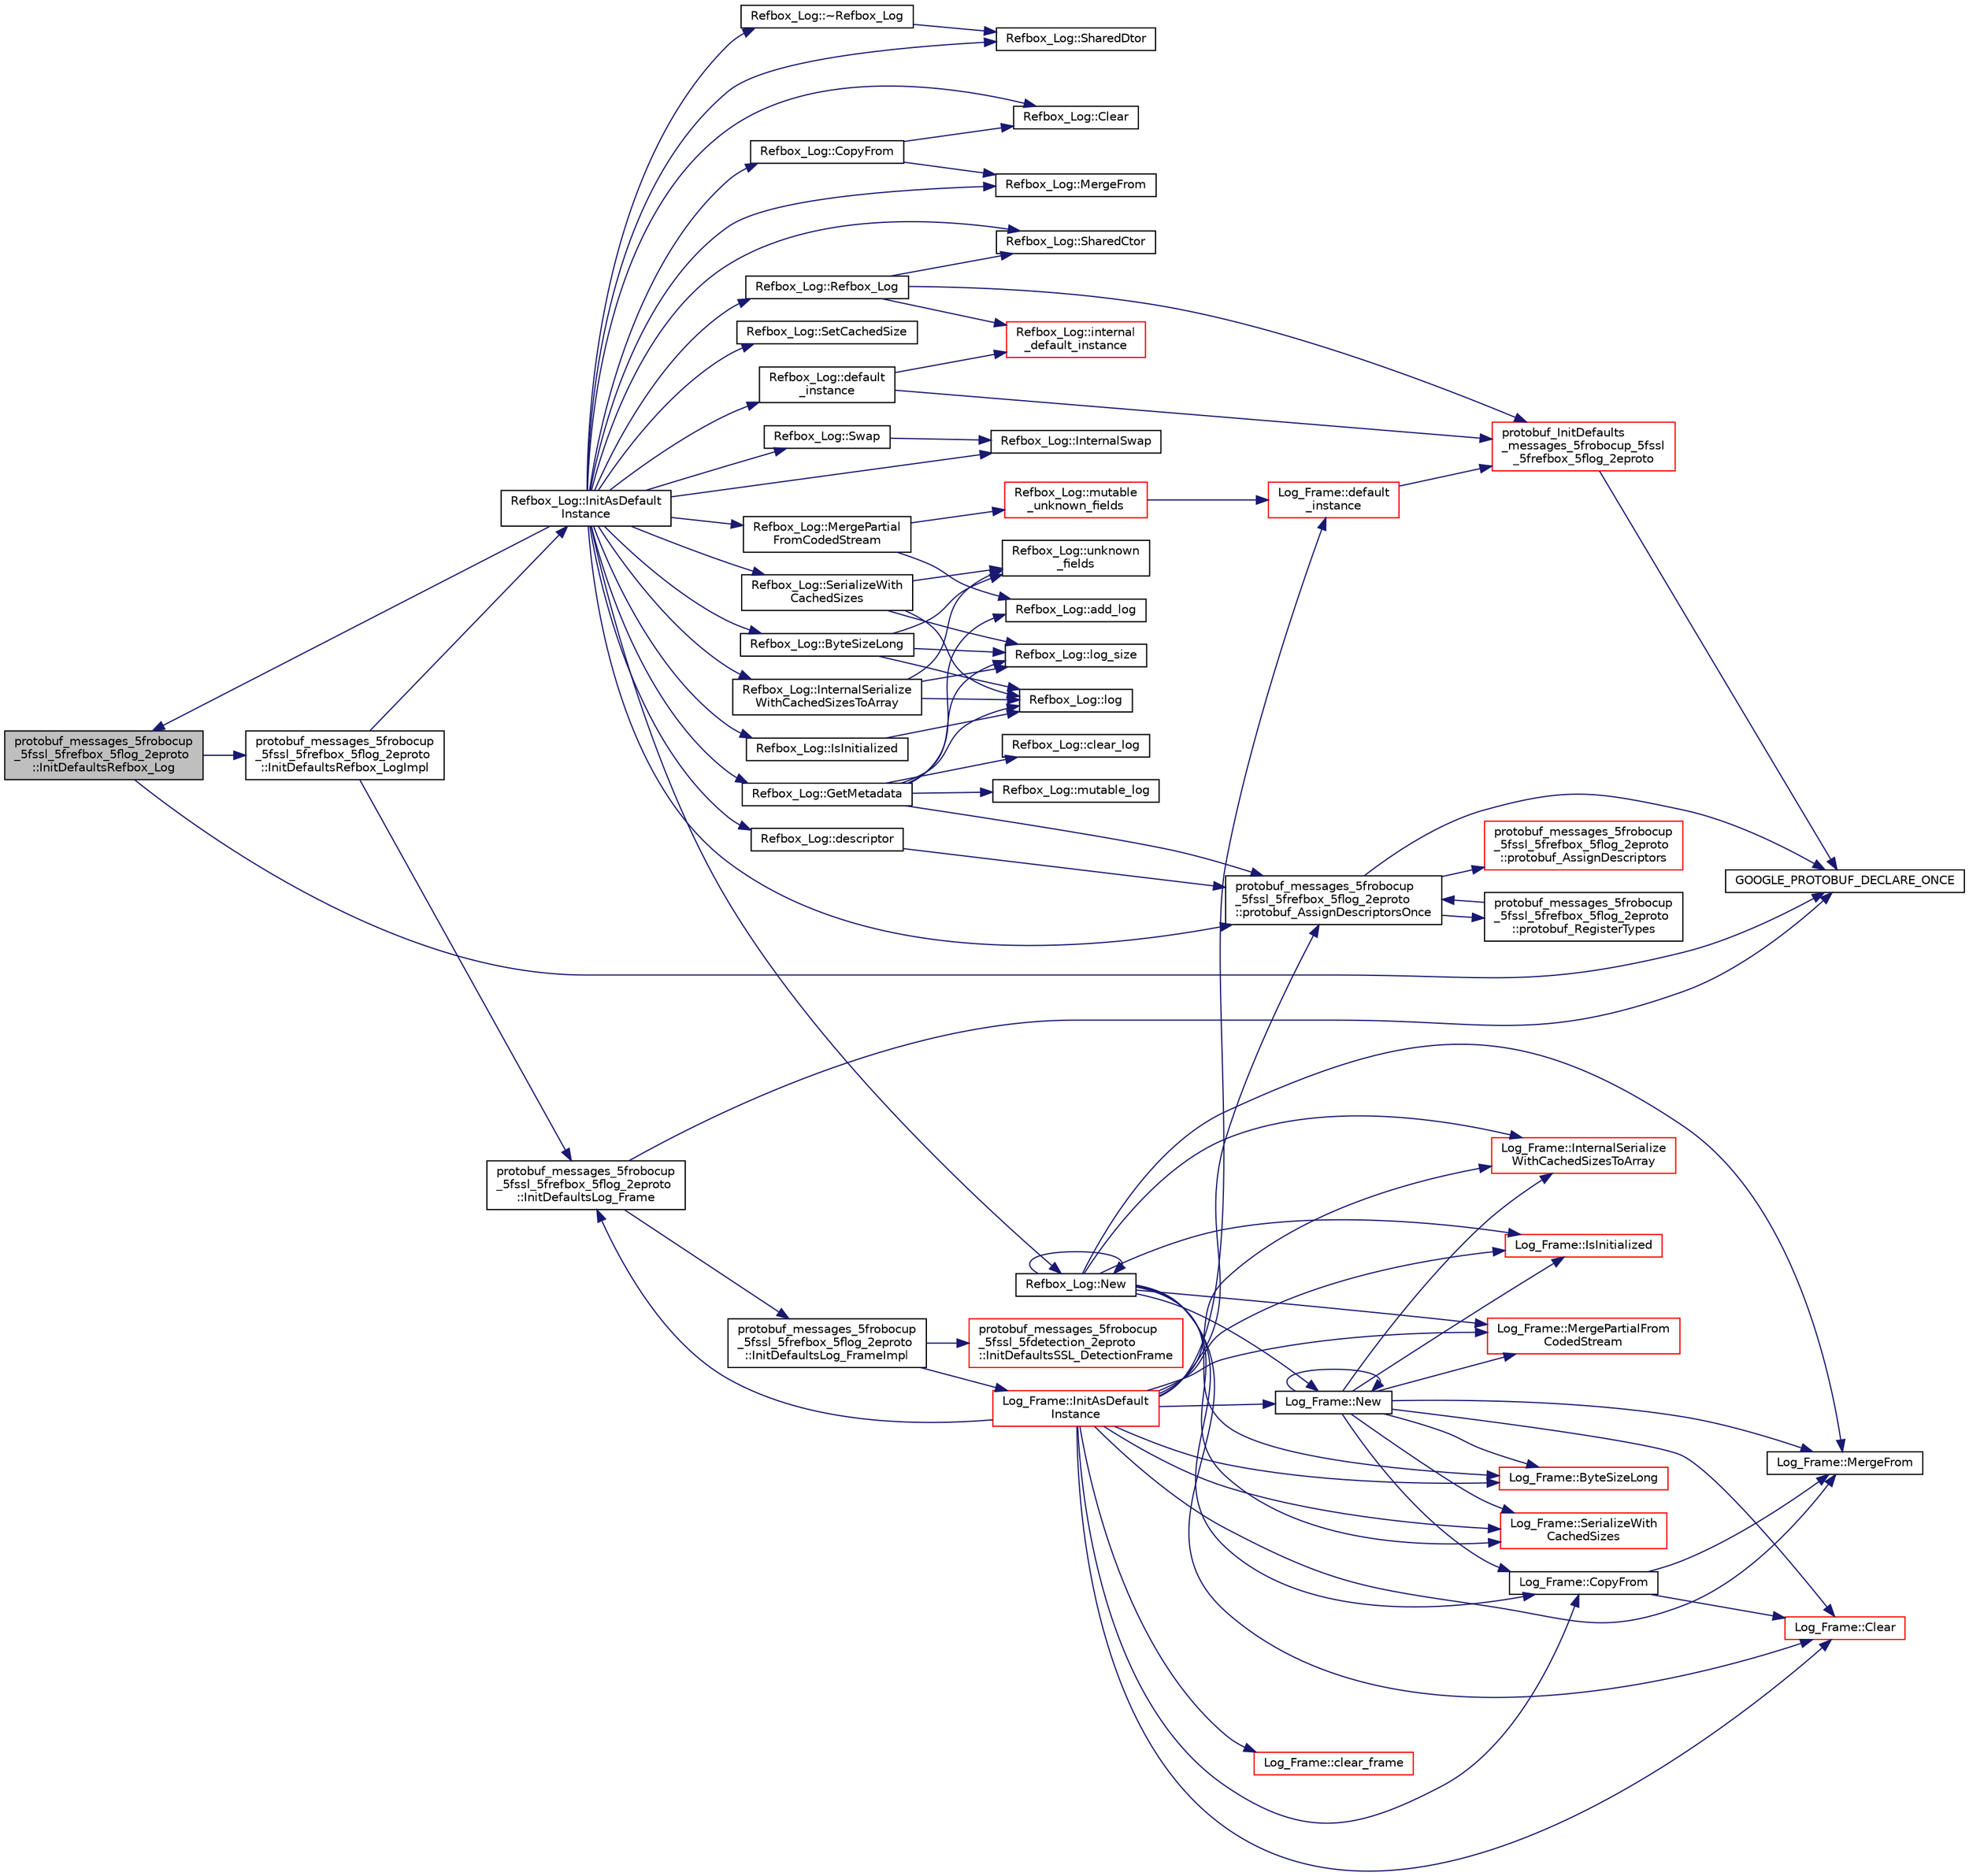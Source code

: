 digraph "protobuf_messages_5frobocup_5fssl_5frefbox_5flog_2eproto::InitDefaultsRefbox_Log"
{
 // INTERACTIVE_SVG=YES
  edge [fontname="Helvetica",fontsize="10",labelfontname="Helvetica",labelfontsize="10"];
  node [fontname="Helvetica",fontsize="10",shape=record];
  rankdir="LR";
  Node1 [label="protobuf_messages_5frobocup\l_5fssl_5frefbox_5flog_2eproto\l::InitDefaultsRefbox_Log",height=0.2,width=0.4,color="black", fillcolor="grey75", style="filled", fontcolor="black"];
  Node1 -> Node2 [color="midnightblue",fontsize="10",style="solid",fontname="Helvetica"];
  Node2 [label="GOOGLE_PROTOBUF_DECLARE_ONCE",height=0.2,width=0.4,color="black", fillcolor="white", style="filled",URL="$dc/d05/grsim__comm_2include_2proto_2messages__robocup__ssl__refbox__log_8pb_8cc.html#a3313e20d50668229b66f37793f2ceaa2"];
  Node1 -> Node3 [color="midnightblue",fontsize="10",style="solid",fontname="Helvetica"];
  Node3 [label="protobuf_messages_5frobocup\l_5fssl_5frefbox_5flog_2eproto\l::InitDefaultsRefbox_LogImpl",height=0.2,width=0.4,color="black", fillcolor="white", style="filled",URL="$d4/dad/namespaceprotobuf__messages__5frobocup__5fssl__5frefbox__5flog__2eproto.html#ac64137e00c06b68ff9a3f318aef43928"];
  Node3 -> Node4 [color="midnightblue",fontsize="10",style="solid",fontname="Helvetica"];
  Node4 [label="protobuf_messages_5frobocup\l_5fssl_5frefbox_5flog_2eproto\l::InitDefaultsLog_Frame",height=0.2,width=0.4,color="black", fillcolor="white", style="filled",URL="$d4/dad/namespaceprotobuf__messages__5frobocup__5fssl__5frefbox__5flog__2eproto.html#aef301de1aceeffdd6d5205a9b9346491"];
  Node4 -> Node2 [color="midnightblue",fontsize="10",style="solid",fontname="Helvetica"];
  Node4 -> Node5 [color="midnightblue",fontsize="10",style="solid",fontname="Helvetica"];
  Node5 [label="protobuf_messages_5frobocup\l_5fssl_5frefbox_5flog_2eproto\l::InitDefaultsLog_FrameImpl",height=0.2,width=0.4,color="black", fillcolor="white", style="filled",URL="$d4/dad/namespaceprotobuf__messages__5frobocup__5fssl__5frefbox__5flog__2eproto.html#abd9882c034981ae8ac1921514d48dde7"];
  Node5 -> Node6 [color="midnightblue",fontsize="10",style="solid",fontname="Helvetica"];
  Node6 [label="Log_Frame::InitAsDefault\lInstance",height=0.2,width=0.4,color="red", fillcolor="white", style="filled",URL="$da/d8c/class_log___frame.html#a4527e10e9dcdb77b87edf65115e0f628"];
  Node6 -> Node7 [color="midnightblue",fontsize="10",style="solid",fontname="Helvetica"];
  Node7 [label="Log_Frame::ByteSizeLong",height=0.2,width=0.4,color="red", fillcolor="white", style="filled",URL="$da/d8c/class_log___frame.html#a2ac6bb6c2577e4dc65afa11be20b123b"];
  Node6 -> Node8 [color="midnightblue",fontsize="10",style="solid",fontname="Helvetica"];
  Node8 [label="Log_Frame::Clear",height=0.2,width=0.4,color="red", fillcolor="white", style="filled",URL="$da/d8c/class_log___frame.html#ac70528d9eb249700d22b65a391f5ff10"];
  Node6 -> Node9 [color="midnightblue",fontsize="10",style="solid",fontname="Helvetica"];
  Node9 [label="Log_Frame::clear_frame",height=0.2,width=0.4,color="red", fillcolor="white", style="filled",URL="$da/d8c/class_log___frame.html#aec77bd4828b060974153185857c32631"];
  Node6 -> Node10 [color="midnightblue",fontsize="10",style="solid",fontname="Helvetica"];
  Node10 [label="Log_Frame::CopyFrom",height=0.2,width=0.4,color="black", fillcolor="white", style="filled",URL="$da/d8c/class_log___frame.html#a1c12b78be2786ad034b873a4378d123a"];
  Node10 -> Node8 [color="midnightblue",fontsize="10",style="solid",fontname="Helvetica"];
  Node10 -> Node11 [color="midnightblue",fontsize="10",style="solid",fontname="Helvetica"];
  Node11 [label="Log_Frame::MergeFrom",height=0.2,width=0.4,color="black", fillcolor="white", style="filled",URL="$da/d8c/class_log___frame.html#ad5f4cd1b891c2748f287b7d23446d149"];
  Node6 -> Node12 [color="midnightblue",fontsize="10",style="solid",fontname="Helvetica"];
  Node12 [label="Log_Frame::default\l_instance",height=0.2,width=0.4,color="red", fillcolor="white", style="filled",URL="$da/d8c/class_log___frame.html#a354dde04724294a61e0dd056e1b7b2a4"];
  Node12 -> Node13 [color="midnightblue",fontsize="10",style="solid",fontname="Helvetica"];
  Node13 [label="protobuf_InitDefaults\l_messages_5frobocup_5fssl\l_5frefbox_5flog_2eproto",height=0.2,width=0.4,color="red", fillcolor="white", style="filled",URL="$dc/d05/grsim__comm_2include_2proto_2messages__robocup__ssl__refbox__log_8pb_8cc.html#a01a8b0f267aae4ee09bf5044b755ece7"];
  Node13 -> Node2 [color="midnightblue",fontsize="10",style="solid",fontname="Helvetica"];
  Node6 -> Node4 [color="midnightblue",fontsize="10",style="solid",fontname="Helvetica"];
  Node6 -> Node14 [color="midnightblue",fontsize="10",style="solid",fontname="Helvetica"];
  Node14 [label="Log_Frame::InternalSerialize\lWithCachedSizesToArray",height=0.2,width=0.4,color="red", fillcolor="white", style="filled",URL="$da/d8c/class_log___frame.html#adfe0ade50d7fa28cb82b5655b71fefaa"];
  Node6 -> Node15 [color="midnightblue",fontsize="10",style="solid",fontname="Helvetica"];
  Node15 [label="Log_Frame::IsInitialized",height=0.2,width=0.4,color="red", fillcolor="white", style="filled",URL="$da/d8c/class_log___frame.html#ae527abc5e64ff6220b15d332eddd4104"];
  Node6 -> Node11 [color="midnightblue",fontsize="10",style="solid",fontname="Helvetica"];
  Node6 -> Node16 [color="midnightblue",fontsize="10",style="solid",fontname="Helvetica"];
  Node16 [label="Log_Frame::MergePartialFrom\lCodedStream",height=0.2,width=0.4,color="red", fillcolor="white", style="filled",URL="$da/d8c/class_log___frame.html#a2bdf8d9bdfd9347e06763e25cca43366"];
  Node6 -> Node17 [color="midnightblue",fontsize="10",style="solid",fontname="Helvetica"];
  Node17 [label="Log_Frame::New",height=0.2,width=0.4,color="black", fillcolor="white", style="filled",URL="$da/d8c/class_log___frame.html#a8e19f7f80745e7531e41f14b90be1d04"];
  Node17 -> Node7 [color="midnightblue",fontsize="10",style="solid",fontname="Helvetica"];
  Node17 -> Node8 [color="midnightblue",fontsize="10",style="solid",fontname="Helvetica"];
  Node17 -> Node10 [color="midnightblue",fontsize="10",style="solid",fontname="Helvetica"];
  Node17 -> Node14 [color="midnightblue",fontsize="10",style="solid",fontname="Helvetica"];
  Node17 -> Node15 [color="midnightblue",fontsize="10",style="solid",fontname="Helvetica"];
  Node17 -> Node11 [color="midnightblue",fontsize="10",style="solid",fontname="Helvetica"];
  Node17 -> Node16 [color="midnightblue",fontsize="10",style="solid",fontname="Helvetica"];
  Node17 -> Node17 [color="midnightblue",fontsize="10",style="solid",fontname="Helvetica"];
  Node17 -> Node18 [color="midnightblue",fontsize="10",style="solid",fontname="Helvetica"];
  Node18 [label="Log_Frame::SerializeWith\lCachedSizes",height=0.2,width=0.4,color="red", fillcolor="white", style="filled",URL="$da/d8c/class_log___frame.html#a56f855c40c42f12a50231f9c25d36101"];
  Node6 -> Node19 [color="midnightblue",fontsize="10",style="solid",fontname="Helvetica"];
  Node19 [label="protobuf_messages_5frobocup\l_5fssl_5frefbox_5flog_2eproto\l::protobuf_AssignDescriptorsOnce",height=0.2,width=0.4,color="black", fillcolor="white", style="filled",URL="$d4/dad/namespaceprotobuf__messages__5frobocup__5fssl__5frefbox__5flog__2eproto.html#a8cac87fdd2c16d025c92d6631aa7b4ba"];
  Node19 -> Node2 [color="midnightblue",fontsize="10",style="solid",fontname="Helvetica"];
  Node19 -> Node20 [color="midnightblue",fontsize="10",style="solid",fontname="Helvetica"];
  Node20 [label="protobuf_messages_5frobocup\l_5fssl_5frefbox_5flog_2eproto\l::protobuf_AssignDescriptors",height=0.2,width=0.4,color="red", fillcolor="white", style="filled",URL="$d4/dad/namespaceprotobuf__messages__5frobocup__5fssl__5frefbox__5flog__2eproto.html#ac70af3819b74b5edb139a5d892c1384e"];
  Node19 -> Node21 [color="midnightblue",fontsize="10",style="solid",fontname="Helvetica"];
  Node21 [label="protobuf_messages_5frobocup\l_5fssl_5frefbox_5flog_2eproto\l::protobuf_RegisterTypes",height=0.2,width=0.4,color="black", fillcolor="white", style="filled",URL="$d4/dad/namespaceprotobuf__messages__5frobocup__5fssl__5frefbox__5flog__2eproto.html#a44c38f31b8c129931ccbad0b6a2e9cf4"];
  Node21 -> Node19 [color="midnightblue",fontsize="10",style="solid",fontname="Helvetica"];
  Node6 -> Node18 [color="midnightblue",fontsize="10",style="solid",fontname="Helvetica"];
  Node5 -> Node22 [color="midnightblue",fontsize="10",style="solid",fontname="Helvetica"];
  Node22 [label="protobuf_messages_5frobocup\l_5fssl_5fdetection_2eproto\l::InitDefaultsSSL_DetectionFrame",height=0.2,width=0.4,color="red", fillcolor="white", style="filled",URL="$da/d58/namespaceprotobuf__messages__5frobocup__5fssl__5fdetection__2eproto.html#aac7e92818d7edf9b3e9276b4e7233458"];
  Node3 -> Node23 [color="midnightblue",fontsize="10",style="solid",fontname="Helvetica"];
  Node23 [label="Refbox_Log::InitAsDefault\lInstance",height=0.2,width=0.4,color="black", fillcolor="white", style="filled",URL="$df/dfa/class_refbox___log.html#ae440d8b648e951ca4bee66fe885ef70a"];
  Node23 -> Node24 [color="midnightblue",fontsize="10",style="solid",fontname="Helvetica"];
  Node24 [label="Refbox_Log::ByteSizeLong",height=0.2,width=0.4,color="black", fillcolor="white", style="filled",URL="$df/dfa/class_refbox___log.html#a81482ac597c3a00e7634894ecf28e2d4"];
  Node24 -> Node25 [color="midnightblue",fontsize="10",style="solid",fontname="Helvetica"];
  Node25 [label="Refbox_Log::log",height=0.2,width=0.4,color="black", fillcolor="white", style="filled",URL="$df/dfa/class_refbox___log.html#a65236f4315805630893a0de86b7195b1"];
  Node24 -> Node26 [color="midnightblue",fontsize="10",style="solid",fontname="Helvetica"];
  Node26 [label="Refbox_Log::log_size",height=0.2,width=0.4,color="black", fillcolor="white", style="filled",URL="$df/dfa/class_refbox___log.html#a3ba8b289783c270761268fc6e78d2a0d"];
  Node24 -> Node27 [color="midnightblue",fontsize="10",style="solid",fontname="Helvetica"];
  Node27 [label="Refbox_Log::unknown\l_fields",height=0.2,width=0.4,color="black", fillcolor="white", style="filled",URL="$df/dfa/class_refbox___log.html#ad3b7d0fcd8cfed079b01b69778304ef6"];
  Node23 -> Node28 [color="midnightblue",fontsize="10",style="solid",fontname="Helvetica"];
  Node28 [label="Refbox_Log::Clear",height=0.2,width=0.4,color="black", fillcolor="white", style="filled",URL="$df/dfa/class_refbox___log.html#a20d60992b3267fe6d3bbf2ee7863ca8b"];
  Node23 -> Node29 [color="midnightblue",fontsize="10",style="solid",fontname="Helvetica"];
  Node29 [label="Refbox_Log::CopyFrom",height=0.2,width=0.4,color="black", fillcolor="white", style="filled",URL="$df/dfa/class_refbox___log.html#ab74d1c52ffe1d026a752adba27e44a68"];
  Node29 -> Node28 [color="midnightblue",fontsize="10",style="solid",fontname="Helvetica"];
  Node29 -> Node30 [color="midnightblue",fontsize="10",style="solid",fontname="Helvetica"];
  Node30 [label="Refbox_Log::MergeFrom",height=0.2,width=0.4,color="black", fillcolor="white", style="filled",URL="$df/dfa/class_refbox___log.html#ac383b8eaf5dd58daec1e8a75476bd169"];
  Node23 -> Node31 [color="midnightblue",fontsize="10",style="solid",fontname="Helvetica"];
  Node31 [label="Refbox_Log::default\l_instance",height=0.2,width=0.4,color="black", fillcolor="white", style="filled",URL="$df/dfa/class_refbox___log.html#aaeaccbca2d705668f366460d1f664265"];
  Node31 -> Node32 [color="midnightblue",fontsize="10",style="solid",fontname="Helvetica"];
  Node32 [label="Refbox_Log::internal\l_default_instance",height=0.2,width=0.4,color="red", fillcolor="white", style="filled",URL="$df/dfa/class_refbox___log.html#a8624958f71a9b7269266d6c43c619716"];
  Node31 -> Node13 [color="midnightblue",fontsize="10",style="solid",fontname="Helvetica"];
  Node23 -> Node33 [color="midnightblue",fontsize="10",style="solid",fontname="Helvetica"];
  Node33 [label="Refbox_Log::descriptor",height=0.2,width=0.4,color="black", fillcolor="white", style="filled",URL="$df/dfa/class_refbox___log.html#acd31df4b2cc4d63620802ba6ccb0f1f9"];
  Node33 -> Node19 [color="midnightblue",fontsize="10",style="solid",fontname="Helvetica"];
  Node23 -> Node34 [color="midnightblue",fontsize="10",style="solid",fontname="Helvetica"];
  Node34 [label="Refbox_Log::GetMetadata",height=0.2,width=0.4,color="black", fillcolor="white", style="filled",URL="$df/dfa/class_refbox___log.html#ac23a1ad3cc53320955ac36ed739d33d9"];
  Node34 -> Node35 [color="midnightblue",fontsize="10",style="solid",fontname="Helvetica"];
  Node35 [label="Refbox_Log::add_log",height=0.2,width=0.4,color="black", fillcolor="white", style="filled",URL="$df/dfa/class_refbox___log.html#afea44b452876fb99a0b9974197744038"];
  Node34 -> Node36 [color="midnightblue",fontsize="10",style="solid",fontname="Helvetica"];
  Node36 [label="Refbox_Log::clear_log",height=0.2,width=0.4,color="black", fillcolor="white", style="filled",URL="$df/dfa/class_refbox___log.html#afe410c4cd1654e18daac65680694b5ce"];
  Node34 -> Node25 [color="midnightblue",fontsize="10",style="solid",fontname="Helvetica"];
  Node34 -> Node26 [color="midnightblue",fontsize="10",style="solid",fontname="Helvetica"];
  Node34 -> Node37 [color="midnightblue",fontsize="10",style="solid",fontname="Helvetica"];
  Node37 [label="Refbox_Log::mutable_log",height=0.2,width=0.4,color="black", fillcolor="white", style="filled",URL="$df/dfa/class_refbox___log.html#a9d207c24b1a1c489a87f0cae23f61431"];
  Node34 -> Node19 [color="midnightblue",fontsize="10",style="solid",fontname="Helvetica"];
  Node23 -> Node1 [color="midnightblue",fontsize="10",style="solid",fontname="Helvetica"];
  Node23 -> Node38 [color="midnightblue",fontsize="10",style="solid",fontname="Helvetica"];
  Node38 [label="Refbox_Log::InternalSerialize\lWithCachedSizesToArray",height=0.2,width=0.4,color="black", fillcolor="white", style="filled",URL="$df/dfa/class_refbox___log.html#ab0487da3ced4e1d9ccb65072f2ae0305"];
  Node38 -> Node25 [color="midnightblue",fontsize="10",style="solid",fontname="Helvetica"];
  Node38 -> Node26 [color="midnightblue",fontsize="10",style="solid",fontname="Helvetica"];
  Node38 -> Node27 [color="midnightblue",fontsize="10",style="solid",fontname="Helvetica"];
  Node23 -> Node39 [color="midnightblue",fontsize="10",style="solid",fontname="Helvetica"];
  Node39 [label="Refbox_Log::InternalSwap",height=0.2,width=0.4,color="black", fillcolor="white", style="filled",URL="$df/dfa/class_refbox___log.html#ae627e70c56f740c089113fdb4c71b7ca"];
  Node23 -> Node40 [color="midnightblue",fontsize="10",style="solid",fontname="Helvetica"];
  Node40 [label="Refbox_Log::IsInitialized",height=0.2,width=0.4,color="black", fillcolor="white", style="filled",URL="$df/dfa/class_refbox___log.html#aa5dbcd3f707fb2ee89cda39284ddf437"];
  Node40 -> Node25 [color="midnightblue",fontsize="10",style="solid",fontname="Helvetica"];
  Node23 -> Node30 [color="midnightblue",fontsize="10",style="solid",fontname="Helvetica"];
  Node23 -> Node41 [color="midnightblue",fontsize="10",style="solid",fontname="Helvetica"];
  Node41 [label="Refbox_Log::MergePartial\lFromCodedStream",height=0.2,width=0.4,color="black", fillcolor="white", style="filled",URL="$df/dfa/class_refbox___log.html#a9330fb7c6400f3fb586c278ff3cddc22"];
  Node41 -> Node35 [color="midnightblue",fontsize="10",style="solid",fontname="Helvetica"];
  Node41 -> Node42 [color="midnightblue",fontsize="10",style="solid",fontname="Helvetica"];
  Node42 [label="Refbox_Log::mutable\l_unknown_fields",height=0.2,width=0.4,color="red", fillcolor="white", style="filled",URL="$df/dfa/class_refbox___log.html#a0d22f45f7237cd1ec6534fc689c8499c"];
  Node42 -> Node12 [color="midnightblue",fontsize="10",style="solid",fontname="Helvetica"];
  Node23 -> Node43 [color="midnightblue",fontsize="10",style="solid",fontname="Helvetica"];
  Node43 [label="Refbox_Log::New",height=0.2,width=0.4,color="black", fillcolor="white", style="filled",URL="$df/dfa/class_refbox___log.html#a57c5c7284c1535cf08a4779d18e8ad6b"];
  Node43 -> Node7 [color="midnightblue",fontsize="10",style="solid",fontname="Helvetica"];
  Node43 -> Node8 [color="midnightblue",fontsize="10",style="solid",fontname="Helvetica"];
  Node43 -> Node10 [color="midnightblue",fontsize="10",style="solid",fontname="Helvetica"];
  Node43 -> Node14 [color="midnightblue",fontsize="10",style="solid",fontname="Helvetica"];
  Node43 -> Node15 [color="midnightblue",fontsize="10",style="solid",fontname="Helvetica"];
  Node43 -> Node11 [color="midnightblue",fontsize="10",style="solid",fontname="Helvetica"];
  Node43 -> Node16 [color="midnightblue",fontsize="10",style="solid",fontname="Helvetica"];
  Node43 -> Node17 [color="midnightblue",fontsize="10",style="solid",fontname="Helvetica"];
  Node43 -> Node43 [color="midnightblue",fontsize="10",style="solid",fontname="Helvetica"];
  Node43 -> Node18 [color="midnightblue",fontsize="10",style="solid",fontname="Helvetica"];
  Node23 -> Node19 [color="midnightblue",fontsize="10",style="solid",fontname="Helvetica"];
  Node23 -> Node44 [color="midnightblue",fontsize="10",style="solid",fontname="Helvetica"];
  Node44 [label="Refbox_Log::Refbox_Log",height=0.2,width=0.4,color="black", fillcolor="white", style="filled",URL="$df/dfa/class_refbox___log.html#a2dc74639335b8a317a5950daa401cbfa"];
  Node44 -> Node32 [color="midnightblue",fontsize="10",style="solid",fontname="Helvetica"];
  Node44 -> Node13 [color="midnightblue",fontsize="10",style="solid",fontname="Helvetica"];
  Node44 -> Node45 [color="midnightblue",fontsize="10",style="solid",fontname="Helvetica"];
  Node45 [label="Refbox_Log::SharedCtor",height=0.2,width=0.4,color="black", fillcolor="white", style="filled",URL="$df/dfa/class_refbox___log.html#afdf8f4c757ce9d914a9ab35aa7b5906e"];
  Node23 -> Node46 [color="midnightblue",fontsize="10",style="solid",fontname="Helvetica"];
  Node46 [label="Refbox_Log::SerializeWith\lCachedSizes",height=0.2,width=0.4,color="black", fillcolor="white", style="filled",URL="$df/dfa/class_refbox___log.html#adfc0135a07ee4838151330a033f62511"];
  Node46 -> Node25 [color="midnightblue",fontsize="10",style="solid",fontname="Helvetica"];
  Node46 -> Node26 [color="midnightblue",fontsize="10",style="solid",fontname="Helvetica"];
  Node46 -> Node27 [color="midnightblue",fontsize="10",style="solid",fontname="Helvetica"];
  Node23 -> Node47 [color="midnightblue",fontsize="10",style="solid",fontname="Helvetica"];
  Node47 [label="Refbox_Log::SetCachedSize",height=0.2,width=0.4,color="black", fillcolor="white", style="filled",URL="$df/dfa/class_refbox___log.html#aa83c7660e7ffb634935f8374ca0e565b"];
  Node23 -> Node45 [color="midnightblue",fontsize="10",style="solid",fontname="Helvetica"];
  Node23 -> Node48 [color="midnightblue",fontsize="10",style="solid",fontname="Helvetica"];
  Node48 [label="Refbox_Log::SharedDtor",height=0.2,width=0.4,color="black", fillcolor="white", style="filled",URL="$df/dfa/class_refbox___log.html#a29ca983066cfbe6a6085513c4a6bf61b"];
  Node23 -> Node49 [color="midnightblue",fontsize="10",style="solid",fontname="Helvetica"];
  Node49 [label="Refbox_Log::Swap",height=0.2,width=0.4,color="black", fillcolor="white", style="filled",URL="$df/dfa/class_refbox___log.html#a5e780531abd1dd12f78cb13a60ca7e12"];
  Node49 -> Node39 [color="midnightblue",fontsize="10",style="solid",fontname="Helvetica"];
  Node23 -> Node50 [color="midnightblue",fontsize="10",style="solid",fontname="Helvetica"];
  Node50 [label="Refbox_Log::~Refbox_Log",height=0.2,width=0.4,color="black", fillcolor="white", style="filled",URL="$df/dfa/class_refbox___log.html#a1eb7a9ffbb69e78e7440db5ea5f33f3f"];
  Node50 -> Node48 [color="midnightblue",fontsize="10",style="solid",fontname="Helvetica"];
}
